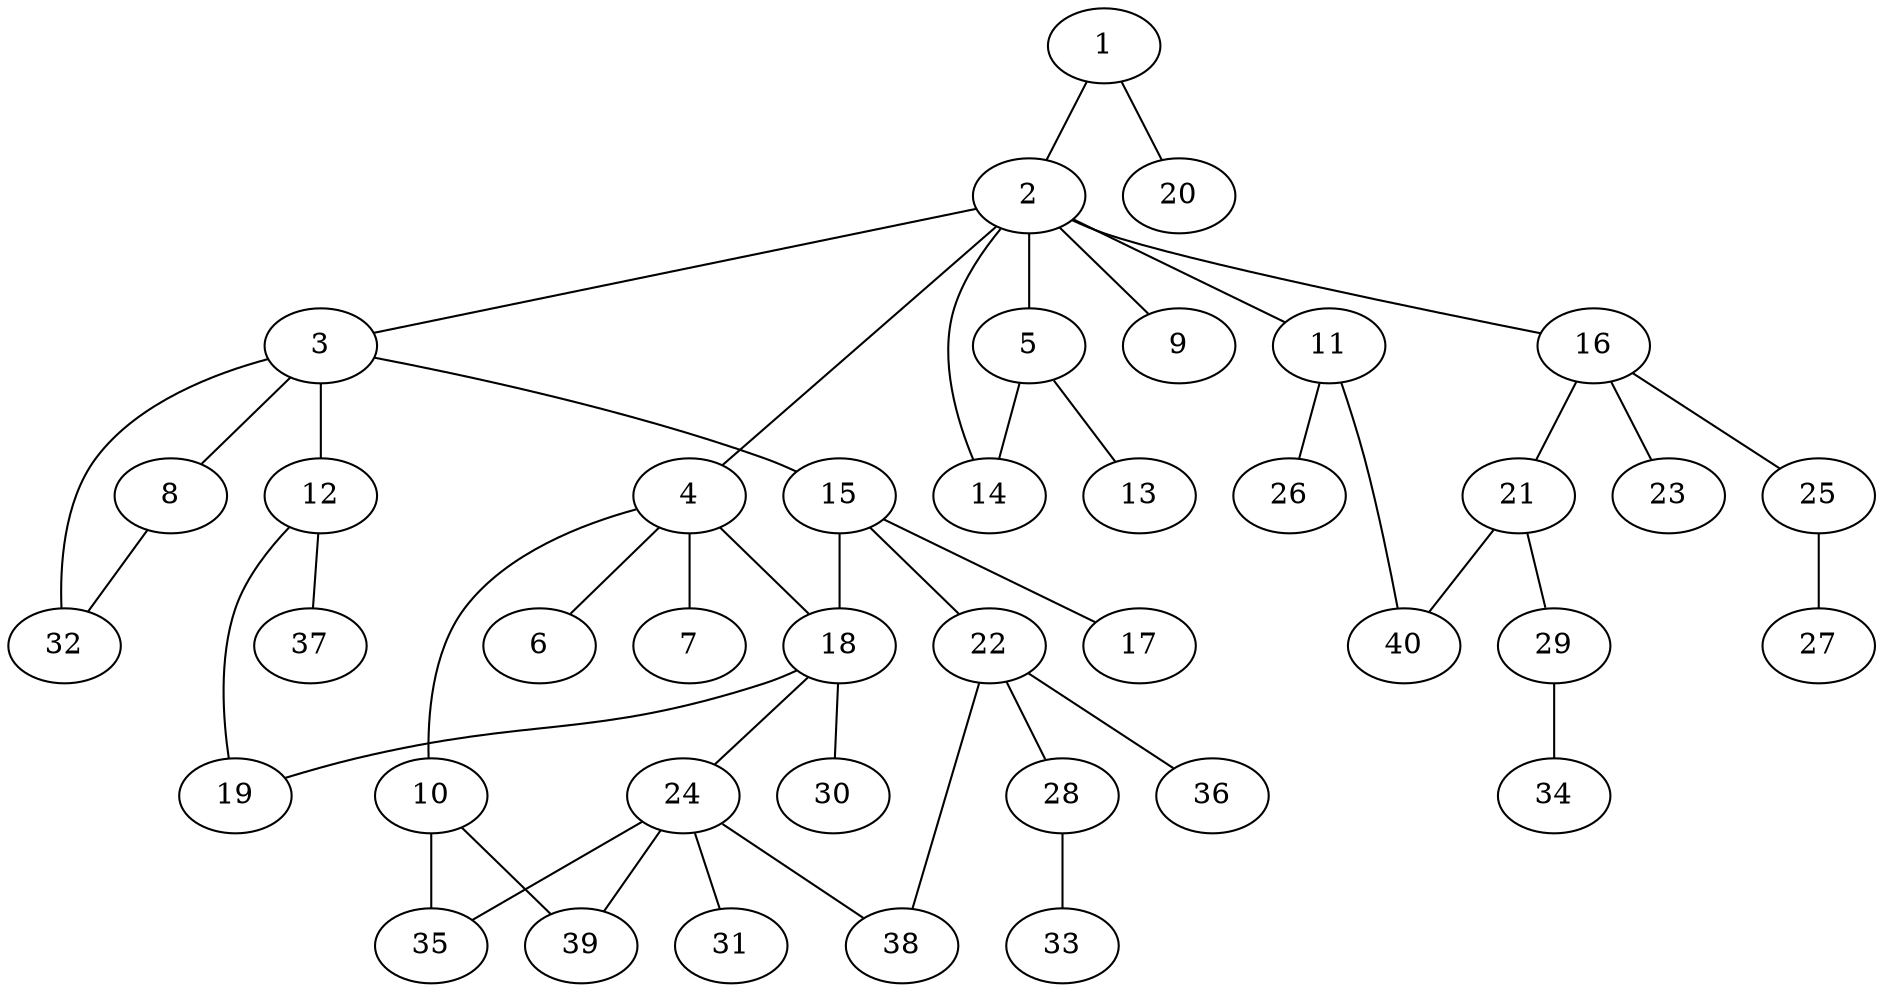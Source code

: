 graph graphname {1--2
1--20
2--3
2--4
2--5
2--9
2--11
2--14
2--16
3--8
3--12
3--15
3--32
4--6
4--7
4--10
4--18
5--13
5--14
8--32
10--35
10--39
11--26
11--40
12--19
12--37
15--17
15--18
15--22
16--21
16--23
16--25
18--19
18--24
18--30
21--29
21--40
22--28
22--36
22--38
24--31
24--35
24--38
24--39
25--27
28--33
29--34
}